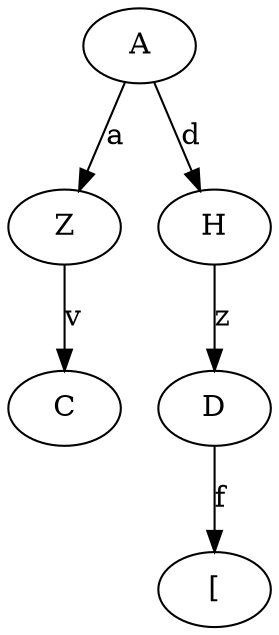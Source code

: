 digraph G {
0[label="A"];
0->1[label="a"];
0->3[label="d"];
1[label="Z"];
1->2[label="v"];
2[label="C"];
3[label="H"];
3->4[label="z"];
4[label="D"];
4->5[label="f"];
5[label="["];
}
